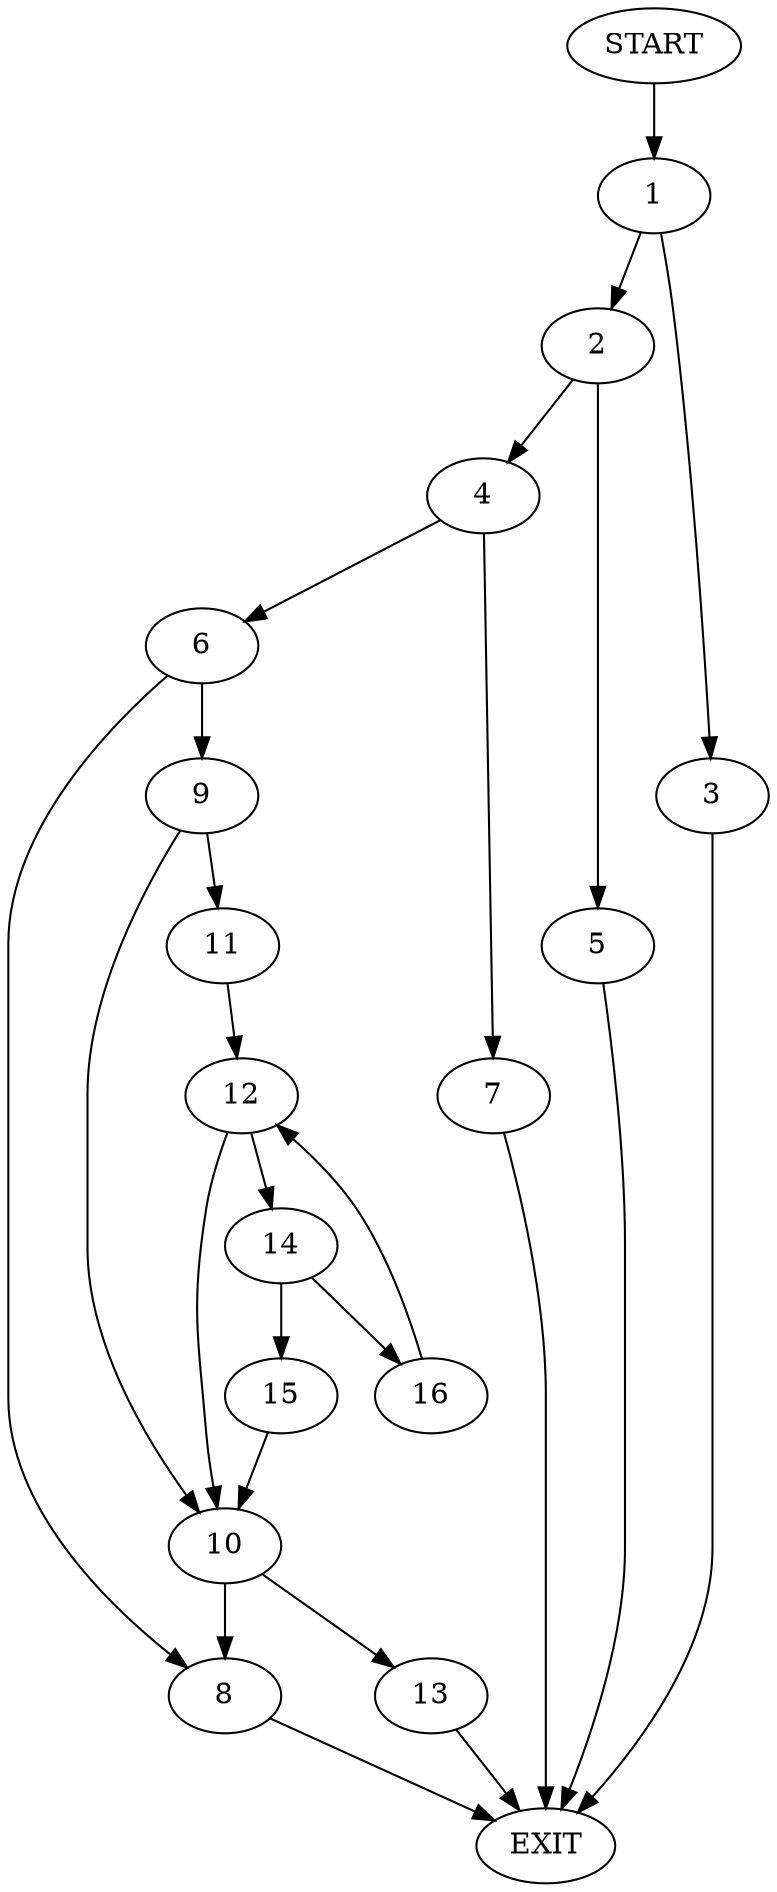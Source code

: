 digraph {
0 [label="START"]
17 [label="EXIT"]
0 -> 1
1 -> 2
1 -> 3
3 -> 17
2 -> 4
2 -> 5
4 -> 6
4 -> 7
5 -> 17
7 -> 17
6 -> 8
6 -> 9
8 -> 17
9 -> 10
9 -> 11
11 -> 12
10 -> 8
10 -> 13
12 -> 10
12 -> 14
14 -> 15
14 -> 16
15 -> 10
16 -> 12
13 -> 17
}
